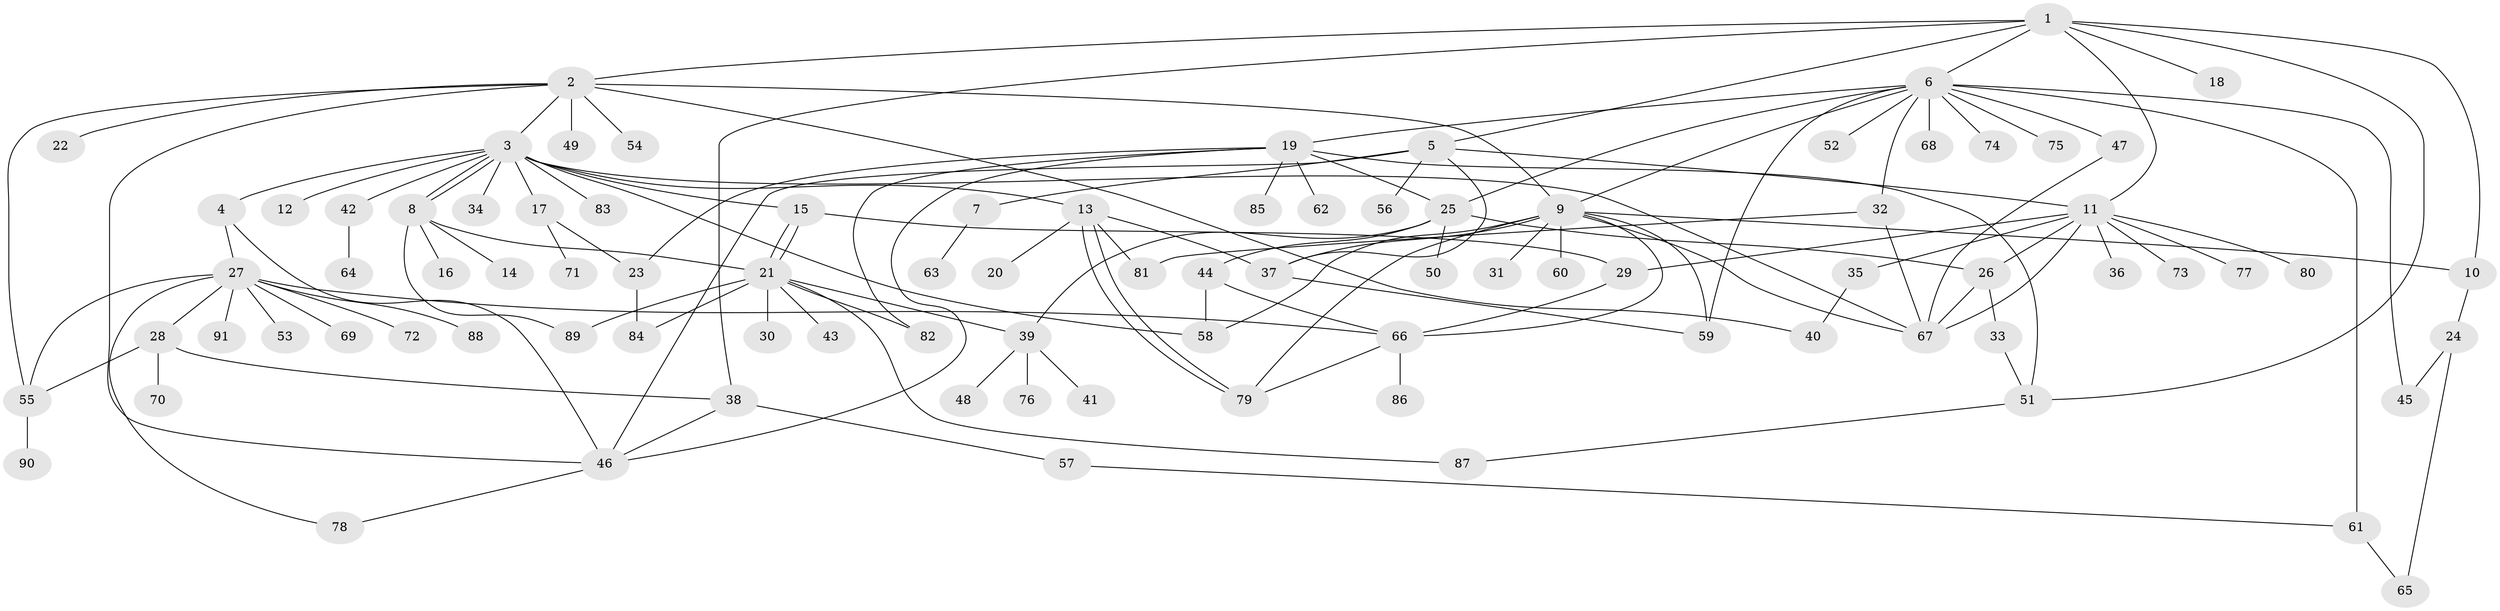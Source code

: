 // coarse degree distribution, {8: 0.08695652173913043, 12: 0.014492753623188406, 3: 0.10144927536231885, 6: 0.014492753623188406, 11: 0.028985507246376812, 5: 0.057971014492753624, 14: 0.014492753623188406, 4: 0.057971014492753624, 1: 0.463768115942029, 2: 0.14492753623188406, 7: 0.014492753623188406}
// Generated by graph-tools (version 1.1) at 2025/23/03/03/25 07:23:52]
// undirected, 91 vertices, 137 edges
graph export_dot {
graph [start="1"]
  node [color=gray90,style=filled];
  1;
  2;
  3;
  4;
  5;
  6;
  7;
  8;
  9;
  10;
  11;
  12;
  13;
  14;
  15;
  16;
  17;
  18;
  19;
  20;
  21;
  22;
  23;
  24;
  25;
  26;
  27;
  28;
  29;
  30;
  31;
  32;
  33;
  34;
  35;
  36;
  37;
  38;
  39;
  40;
  41;
  42;
  43;
  44;
  45;
  46;
  47;
  48;
  49;
  50;
  51;
  52;
  53;
  54;
  55;
  56;
  57;
  58;
  59;
  60;
  61;
  62;
  63;
  64;
  65;
  66;
  67;
  68;
  69;
  70;
  71;
  72;
  73;
  74;
  75;
  76;
  77;
  78;
  79;
  80;
  81;
  82;
  83;
  84;
  85;
  86;
  87;
  88;
  89;
  90;
  91;
  1 -- 2;
  1 -- 5;
  1 -- 6;
  1 -- 10;
  1 -- 11;
  1 -- 18;
  1 -- 38;
  1 -- 51;
  2 -- 3;
  2 -- 9;
  2 -- 22;
  2 -- 40;
  2 -- 46;
  2 -- 49;
  2 -- 54;
  2 -- 55;
  3 -- 4;
  3 -- 8;
  3 -- 8;
  3 -- 12;
  3 -- 13;
  3 -- 15;
  3 -- 17;
  3 -- 34;
  3 -- 42;
  3 -- 58;
  3 -- 67;
  3 -- 83;
  4 -- 27;
  4 -- 46;
  5 -- 7;
  5 -- 11;
  5 -- 37;
  5 -- 46;
  5 -- 56;
  6 -- 9;
  6 -- 19;
  6 -- 25;
  6 -- 32;
  6 -- 45;
  6 -- 47;
  6 -- 52;
  6 -- 59;
  6 -- 61;
  6 -- 68;
  6 -- 74;
  6 -- 75;
  7 -- 63;
  8 -- 14;
  8 -- 16;
  8 -- 21;
  8 -- 89;
  9 -- 10;
  9 -- 31;
  9 -- 37;
  9 -- 58;
  9 -- 59;
  9 -- 60;
  9 -- 66;
  9 -- 67;
  9 -- 79;
  10 -- 24;
  11 -- 26;
  11 -- 29;
  11 -- 35;
  11 -- 36;
  11 -- 67;
  11 -- 73;
  11 -- 77;
  11 -- 80;
  13 -- 20;
  13 -- 37;
  13 -- 79;
  13 -- 79;
  13 -- 81;
  15 -- 21;
  15 -- 21;
  15 -- 29;
  17 -- 23;
  17 -- 71;
  19 -- 23;
  19 -- 25;
  19 -- 46;
  19 -- 51;
  19 -- 62;
  19 -- 82;
  19 -- 85;
  21 -- 30;
  21 -- 39;
  21 -- 43;
  21 -- 82;
  21 -- 84;
  21 -- 87;
  21 -- 89;
  23 -- 84;
  24 -- 45;
  24 -- 65;
  25 -- 26;
  25 -- 39;
  25 -- 44;
  25 -- 50;
  26 -- 33;
  26 -- 67;
  27 -- 28;
  27 -- 53;
  27 -- 55;
  27 -- 66;
  27 -- 69;
  27 -- 72;
  27 -- 78;
  27 -- 88;
  27 -- 91;
  28 -- 38;
  28 -- 55;
  28 -- 70;
  29 -- 66;
  32 -- 67;
  32 -- 81;
  33 -- 51;
  35 -- 40;
  37 -- 59;
  38 -- 46;
  38 -- 57;
  39 -- 41;
  39 -- 48;
  39 -- 76;
  42 -- 64;
  44 -- 58;
  44 -- 66;
  46 -- 78;
  47 -- 67;
  51 -- 87;
  55 -- 90;
  57 -- 61;
  61 -- 65;
  66 -- 79;
  66 -- 86;
}
